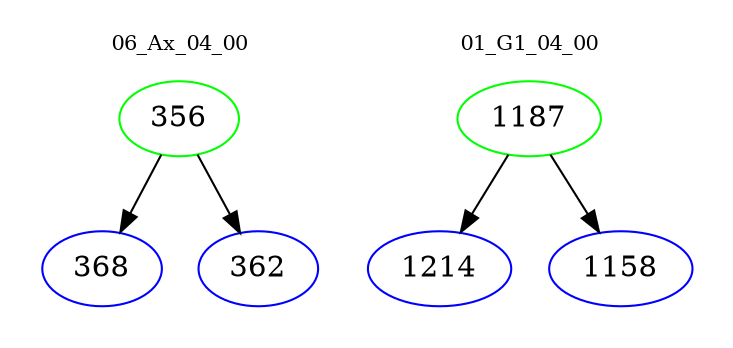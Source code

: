 digraph{
subgraph cluster_0 {
color = white
label = "06_Ax_04_00";
fontsize=10;
T0_356 [label="356", color="green"]
T0_356 -> T0_368 [color="black"]
T0_368 [label="368", color="blue"]
T0_356 -> T0_362 [color="black"]
T0_362 [label="362", color="blue"]
}
subgraph cluster_1 {
color = white
label = "01_G1_04_00";
fontsize=10;
T1_1187 [label="1187", color="green"]
T1_1187 -> T1_1214 [color="black"]
T1_1214 [label="1214", color="blue"]
T1_1187 -> T1_1158 [color="black"]
T1_1158 [label="1158", color="blue"]
}
}
